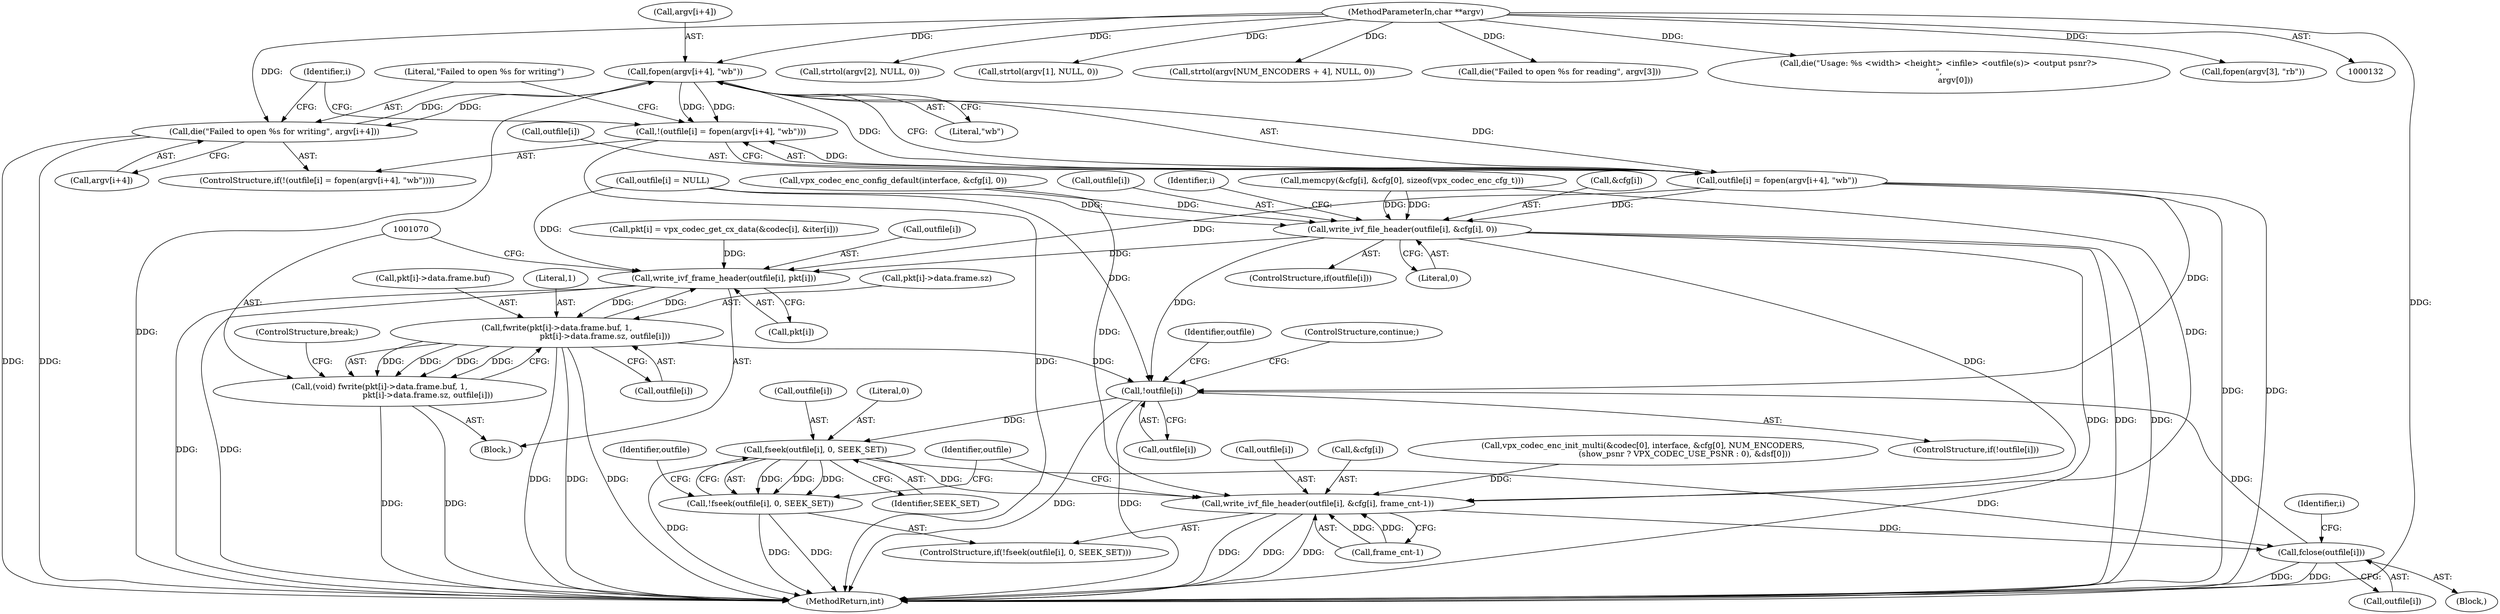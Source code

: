 digraph "0_Android_5a9753fca56f0eeb9f61e342b2fccffc364f9426_22@API" {
"1000277" [label="(Call,fopen(argv[i+4], \"wb\"))"];
"1000284" [label="(Call,die(\"Failed to open %s for writing\", argv[i+4]))"];
"1000277" [label="(Call,fopen(argv[i+4], \"wb\"))"];
"1000134" [label="(MethodParameterIn,char **argv)"];
"1000272" [label="(Call,!(outfile[i] = fopen(argv[i+4], \"wb\")))"];
"1000273" [label="(Call,outfile[i] = fopen(argv[i+4], \"wb\"))"];
"1000707" [label="(Call,write_ivf_file_header(outfile[i], &cfg[i], 0))"];
"1001062" [label="(Call,write_ivf_frame_header(outfile[i], pkt[i]))"];
"1001071" [label="(Call,fwrite(pkt[i]->data.frame.buf, 1,\n                                      pkt[i]->data.frame.sz, outfile[i]))"];
"1001069" [label="(Call,(void) fwrite(pkt[i]->data.frame.buf, 1,\n                                      pkt[i]->data.frame.sz, outfile[i]))"];
"1001264" [label="(Call,!outfile[i])"];
"1001271" [label="(Call,fseek(outfile[i], 0, SEEK_SET))"];
"1001270" [label="(Call,!fseek(outfile[i], 0, SEEK_SET))"];
"1001277" [label="(Call,write_ivf_file_header(outfile[i], &cfg[i], frame_cnt-1))"];
"1001288" [label="(Call,fclose(outfile[i]))"];
"1001268" [label="(ControlStructure,continue;)"];
"1000284" [label="(Call,die(\"Failed to open %s for writing\", argv[i+4]))"];
"1001062" [label="(Call,write_ivf_frame_header(outfile[i], pkt[i]))"];
"1000274" [label="(Call,outfile[i])"];
"1001060" [label="(Block,)"];
"1000277" [label="(Call,fopen(argv[i+4], \"wb\"))"];
"1000707" [label="(Call,write_ivf_file_header(outfile[i], &cfg[i], 0))"];
"1001263" [label="(ControlStructure,if(!outfile[i]))"];
"1001082" [label="(Call,pkt[i]->data.frame.sz)"];
"1001094" [label="(ControlStructure,break;)"];
"1000491" [label="(Call,memcpy(&cfg[i], &cfg[0], sizeof(vpx_codec_enc_cfg_t)))"];
"1000273" [label="(Call,outfile[i] = fopen(argv[i+4], \"wb\"))"];
"1000278" [label="(Call,argv[i+4])"];
"1000272" [label="(Call,!(outfile[i] = fopen(argv[i+4], \"wb\")))"];
"1000711" [label="(Call,&cfg[i])"];
"1001277" [label="(Call,write_ivf_file_header(outfile[i], &cfg[i], frame_cnt-1))"];
"1000134" [label="(MethodParameterIn,char **argv)"];
"1001072" [label="(Call,pkt[i]->data.frame.buf)"];
"1000209" [label="(Call,strtol(argv[2], NULL, 0))"];
"1001290" [label="(Identifier,outfile)"];
"1000201" [label="(Call,strtol(argv[1], NULL, 0))"];
"1001278" [label="(Call,outfile[i])"];
"1001272" [label="(Call,outfile[i])"];
"1000703" [label="(ControlStructure,if(outfile[i]))"];
"1001091" [label="(Call,outfile[i])"];
"1000315" [label="(Call,vpx_codec_enc_config_default(interface, &cfg[i], 0))"];
"1001279" [label="(Identifier,outfile)"];
"1001037" [label="(Call,pkt[i] = vpx_codec_get_cx_data(&codec[i], &iter[i]))"];
"1000293" [label="(Call,strtol(argv[NUM_ENCODERS + 4], NULL, 0))"];
"1000715" [label="(Literal,0)"];
"1001289" [label="(Call,outfile[i])"];
"1000285" [label="(Literal,\"Failed to open %s for writing\")"];
"1001269" [label="(ControlStructure,if(!fseek(outfile[i], 0, SEEK_SET)))"];
"1001273" [label="(Identifier,outfile)"];
"1001296" [label="(MethodReturn,int)"];
"1001194" [label="(Block,)"];
"1001066" [label="(Call,pkt[i])"];
"1001270" [label="(Call,!fseek(outfile[i], 0, SEEK_SET))"];
"1001264" [label="(Call,!outfile[i])"];
"1000265" [label="(Call,outfile[i] = NULL)"];
"1001275" [label="(Literal,0)"];
"1000271" [label="(ControlStructure,if(!(outfile[i] = fopen(argv[i+4], \"wb\"))))"];
"1001193" [label="(Identifier,i)"];
"1000283" [label="(Literal,\"wb\")"];
"1001285" [label="(Call,frame_cnt-1)"];
"1001281" [label="(Call,&cfg[i])"];
"1000244" [label="(Call,die(\"Failed to open %s for reading\", argv[3]))"];
"1001081" [label="(Literal,1)"];
"1000190" [label="(Call,die(\"Usage: %s <width> <height> <infile> <outfile(s)> <output psnr?>\n\",\n             argv[0]))"];
"1001288" [label="(Call,fclose(outfile[i]))"];
"1001271" [label="(Call,fseek(outfile[i], 0, SEEK_SET))"];
"1001276" [label="(Identifier,SEEK_SET)"];
"1001071" [label="(Call,fwrite(pkt[i]->data.frame.buf, 1,\n                                      pkt[i]->data.frame.sz, outfile[i]))"];
"1001063" [label="(Call,outfile[i])"];
"1001069" [label="(Call,(void) fwrite(pkt[i]->data.frame.buf, 1,\n                                      pkt[i]->data.frame.sz, outfile[i]))"];
"1000257" [label="(Identifier,i)"];
"1000708" [label="(Call,outfile[i])"];
"1000702" [label="(Identifier,i)"];
"1001265" [label="(Call,outfile[i])"];
"1000286" [label="(Call,argv[i+4])"];
"1000717" [label="(Call,vpx_codec_enc_init_multi(&codec[0], interface, &cfg[0], NUM_ENCODERS,\n                                 (show_psnr ? VPX_CODEC_USE_PSNR : 0), &dsf[0]))"];
"1000239" [label="(Call,fopen(argv[3], \"rb\"))"];
"1000277" -> "1000273"  [label="AST: "];
"1000277" -> "1000283"  [label="CFG: "];
"1000278" -> "1000277"  [label="AST: "];
"1000283" -> "1000277"  [label="AST: "];
"1000273" -> "1000277"  [label="CFG: "];
"1000277" -> "1001296"  [label="DDG: "];
"1000277" -> "1000272"  [label="DDG: "];
"1000277" -> "1000272"  [label="DDG: "];
"1000277" -> "1000273"  [label="DDG: "];
"1000277" -> "1000273"  [label="DDG: "];
"1000284" -> "1000277"  [label="DDG: "];
"1000134" -> "1000277"  [label="DDG: "];
"1000277" -> "1000284"  [label="DDG: "];
"1000284" -> "1000271"  [label="AST: "];
"1000284" -> "1000286"  [label="CFG: "];
"1000285" -> "1000284"  [label="AST: "];
"1000286" -> "1000284"  [label="AST: "];
"1000257" -> "1000284"  [label="CFG: "];
"1000284" -> "1001296"  [label="DDG: "];
"1000284" -> "1001296"  [label="DDG: "];
"1000134" -> "1000284"  [label="DDG: "];
"1000134" -> "1000132"  [label="AST: "];
"1000134" -> "1001296"  [label="DDG: "];
"1000134" -> "1000190"  [label="DDG: "];
"1000134" -> "1000201"  [label="DDG: "];
"1000134" -> "1000209"  [label="DDG: "];
"1000134" -> "1000239"  [label="DDG: "];
"1000134" -> "1000244"  [label="DDG: "];
"1000134" -> "1000293"  [label="DDG: "];
"1000272" -> "1000271"  [label="AST: "];
"1000272" -> "1000273"  [label="CFG: "];
"1000273" -> "1000272"  [label="AST: "];
"1000285" -> "1000272"  [label="CFG: "];
"1000257" -> "1000272"  [label="CFG: "];
"1000272" -> "1001296"  [label="DDG: "];
"1000273" -> "1000272"  [label="DDG: "];
"1000274" -> "1000273"  [label="AST: "];
"1000273" -> "1001296"  [label="DDG: "];
"1000273" -> "1001296"  [label="DDG: "];
"1000273" -> "1000707"  [label="DDG: "];
"1000273" -> "1001062"  [label="DDG: "];
"1000273" -> "1001264"  [label="DDG: "];
"1000707" -> "1000703"  [label="AST: "];
"1000707" -> "1000715"  [label="CFG: "];
"1000708" -> "1000707"  [label="AST: "];
"1000711" -> "1000707"  [label="AST: "];
"1000715" -> "1000707"  [label="AST: "];
"1000702" -> "1000707"  [label="CFG: "];
"1000707" -> "1001296"  [label="DDG: "];
"1000707" -> "1001296"  [label="DDG: "];
"1000707" -> "1001296"  [label="DDG: "];
"1000265" -> "1000707"  [label="DDG: "];
"1000491" -> "1000707"  [label="DDG: "];
"1000491" -> "1000707"  [label="DDG: "];
"1000315" -> "1000707"  [label="DDG: "];
"1000707" -> "1001062"  [label="DDG: "];
"1000707" -> "1001264"  [label="DDG: "];
"1000707" -> "1001277"  [label="DDG: "];
"1001062" -> "1001060"  [label="AST: "];
"1001062" -> "1001066"  [label="CFG: "];
"1001063" -> "1001062"  [label="AST: "];
"1001066" -> "1001062"  [label="AST: "];
"1001070" -> "1001062"  [label="CFG: "];
"1001062" -> "1001296"  [label="DDG: "];
"1001062" -> "1001296"  [label="DDG: "];
"1000265" -> "1001062"  [label="DDG: "];
"1001071" -> "1001062"  [label="DDG: "];
"1001037" -> "1001062"  [label="DDG: "];
"1001062" -> "1001071"  [label="DDG: "];
"1001071" -> "1001069"  [label="AST: "];
"1001071" -> "1001091"  [label="CFG: "];
"1001072" -> "1001071"  [label="AST: "];
"1001081" -> "1001071"  [label="AST: "];
"1001082" -> "1001071"  [label="AST: "];
"1001091" -> "1001071"  [label="AST: "];
"1001069" -> "1001071"  [label="CFG: "];
"1001071" -> "1001296"  [label="DDG: "];
"1001071" -> "1001296"  [label="DDG: "];
"1001071" -> "1001296"  [label="DDG: "];
"1001071" -> "1001069"  [label="DDG: "];
"1001071" -> "1001069"  [label="DDG: "];
"1001071" -> "1001069"  [label="DDG: "];
"1001071" -> "1001069"  [label="DDG: "];
"1001071" -> "1001264"  [label="DDG: "];
"1001069" -> "1001060"  [label="AST: "];
"1001070" -> "1001069"  [label="AST: "];
"1001094" -> "1001069"  [label="CFG: "];
"1001069" -> "1001296"  [label="DDG: "];
"1001069" -> "1001296"  [label="DDG: "];
"1001264" -> "1001263"  [label="AST: "];
"1001264" -> "1001265"  [label="CFG: "];
"1001265" -> "1001264"  [label="AST: "];
"1001268" -> "1001264"  [label="CFG: "];
"1001273" -> "1001264"  [label="CFG: "];
"1001264" -> "1001296"  [label="DDG: "];
"1001264" -> "1001296"  [label="DDG: "];
"1000265" -> "1001264"  [label="DDG: "];
"1001288" -> "1001264"  [label="DDG: "];
"1001264" -> "1001271"  [label="DDG: "];
"1001271" -> "1001270"  [label="AST: "];
"1001271" -> "1001276"  [label="CFG: "];
"1001272" -> "1001271"  [label="AST: "];
"1001275" -> "1001271"  [label="AST: "];
"1001276" -> "1001271"  [label="AST: "];
"1001270" -> "1001271"  [label="CFG: "];
"1001271" -> "1001296"  [label="DDG: "];
"1001271" -> "1001270"  [label="DDG: "];
"1001271" -> "1001270"  [label="DDG: "];
"1001271" -> "1001270"  [label="DDG: "];
"1001271" -> "1001277"  [label="DDG: "];
"1001271" -> "1001288"  [label="DDG: "];
"1001270" -> "1001269"  [label="AST: "];
"1001279" -> "1001270"  [label="CFG: "];
"1001290" -> "1001270"  [label="CFG: "];
"1001270" -> "1001296"  [label="DDG: "];
"1001270" -> "1001296"  [label="DDG: "];
"1001277" -> "1001269"  [label="AST: "];
"1001277" -> "1001285"  [label="CFG: "];
"1001278" -> "1001277"  [label="AST: "];
"1001281" -> "1001277"  [label="AST: "];
"1001285" -> "1001277"  [label="AST: "];
"1001290" -> "1001277"  [label="CFG: "];
"1001277" -> "1001296"  [label="DDG: "];
"1001277" -> "1001296"  [label="DDG: "];
"1001277" -> "1001296"  [label="DDG: "];
"1000491" -> "1001277"  [label="DDG: "];
"1000717" -> "1001277"  [label="DDG: "];
"1000315" -> "1001277"  [label="DDG: "];
"1001285" -> "1001277"  [label="DDG: "];
"1001285" -> "1001277"  [label="DDG: "];
"1001277" -> "1001288"  [label="DDG: "];
"1001288" -> "1001194"  [label="AST: "];
"1001288" -> "1001289"  [label="CFG: "];
"1001289" -> "1001288"  [label="AST: "];
"1001193" -> "1001288"  [label="CFG: "];
"1001288" -> "1001296"  [label="DDG: "];
"1001288" -> "1001296"  [label="DDG: "];
}
